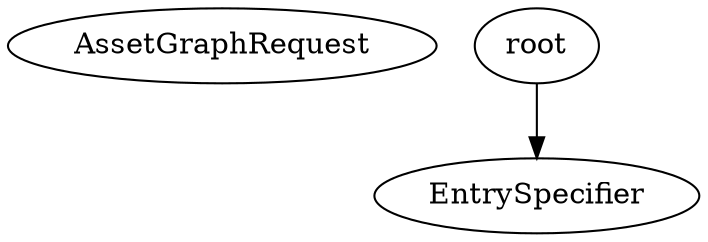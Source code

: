 digraph {
    subgraph RequestGraph {
        AssetGraphRequest
    }

    subgraph AssetGraph {
        root -> EntrySpecifier
    }
}
